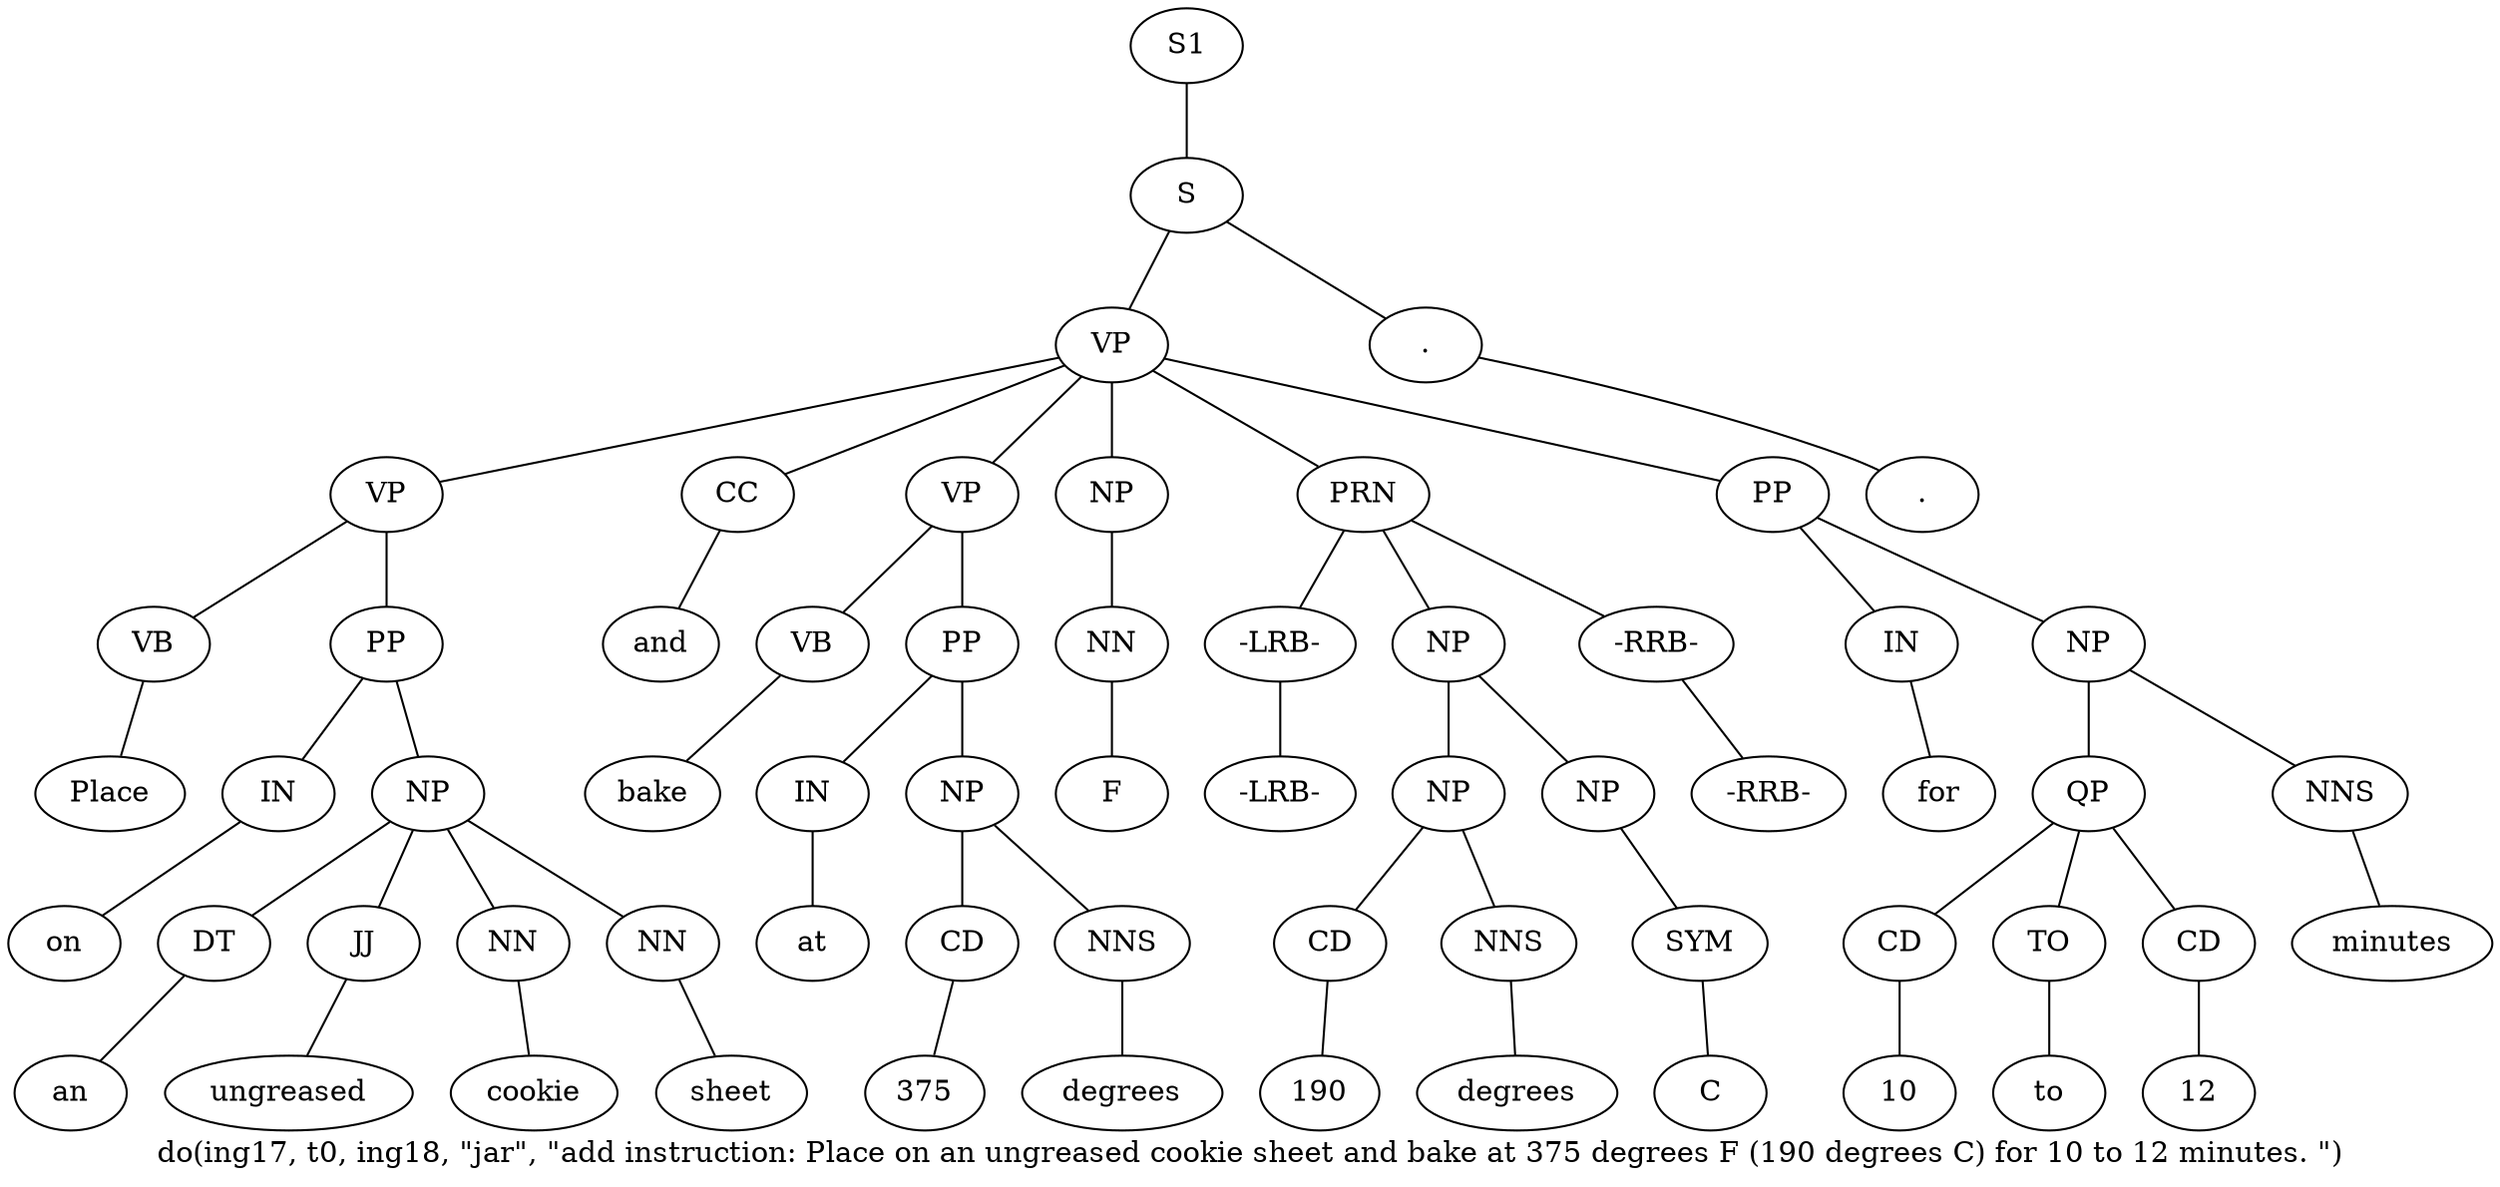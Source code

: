 graph SyntaxGraph {
	label = "do(ing17, t0, ing18, \"jar\", \"add instruction: Place on an ungreased cookie sheet and bake at 375 degrees F (190 degrees C) for 10 to 12 minutes. \")";
	Node0 [label="S1"];
	Node1 [label="S"];
	Node2 [label="VP"];
	Node3 [label="VP"];
	Node4 [label="VB"];
	Node5 [label="Place"];
	Node6 [label="PP"];
	Node7 [label="IN"];
	Node8 [label="on"];
	Node9 [label="NP"];
	Node10 [label="DT"];
	Node11 [label="an"];
	Node12 [label="JJ"];
	Node13 [label="ungreased"];
	Node14 [label="NN"];
	Node15 [label="cookie"];
	Node16 [label="NN"];
	Node17 [label="sheet"];
	Node18 [label="CC"];
	Node19 [label="and"];
	Node20 [label="VP"];
	Node21 [label="VB"];
	Node22 [label="bake"];
	Node23 [label="PP"];
	Node24 [label="IN"];
	Node25 [label="at"];
	Node26 [label="NP"];
	Node27 [label="CD"];
	Node28 [label="375"];
	Node29 [label="NNS"];
	Node30 [label="degrees"];
	Node31 [label="NP"];
	Node32 [label="NN"];
	Node33 [label="F"];
	Node34 [label="PRN"];
	Node35 [label="-LRB-"];
	Node36 [label="-LRB-"];
	Node37 [label="NP"];
	Node38 [label="NP"];
	Node39 [label="CD"];
	Node40 [label="190"];
	Node41 [label="NNS"];
	Node42 [label="degrees"];
	Node43 [label="NP"];
	Node44 [label="SYM"];
	Node45 [label="C"];
	Node46 [label="-RRB-"];
	Node47 [label="-RRB-"];
	Node48 [label="PP"];
	Node49 [label="IN"];
	Node50 [label="for"];
	Node51 [label="NP"];
	Node52 [label="QP"];
	Node53 [label="CD"];
	Node54 [label="10"];
	Node55 [label="TO"];
	Node56 [label="to"];
	Node57 [label="CD"];
	Node58 [label="12"];
	Node59 [label="NNS"];
	Node60 [label="minutes"];
	Node61 [label="."];
	Node62 [label="."];

	Node0 -- Node1;
	Node1 -- Node2;
	Node1 -- Node61;
	Node2 -- Node3;
	Node2 -- Node18;
	Node2 -- Node20;
	Node2 -- Node31;
	Node2 -- Node34;
	Node2 -- Node48;
	Node3 -- Node4;
	Node3 -- Node6;
	Node4 -- Node5;
	Node6 -- Node7;
	Node6 -- Node9;
	Node7 -- Node8;
	Node9 -- Node10;
	Node9 -- Node12;
	Node9 -- Node14;
	Node9 -- Node16;
	Node10 -- Node11;
	Node12 -- Node13;
	Node14 -- Node15;
	Node16 -- Node17;
	Node18 -- Node19;
	Node20 -- Node21;
	Node20 -- Node23;
	Node21 -- Node22;
	Node23 -- Node24;
	Node23 -- Node26;
	Node24 -- Node25;
	Node26 -- Node27;
	Node26 -- Node29;
	Node27 -- Node28;
	Node29 -- Node30;
	Node31 -- Node32;
	Node32 -- Node33;
	Node34 -- Node35;
	Node34 -- Node37;
	Node34 -- Node46;
	Node35 -- Node36;
	Node37 -- Node38;
	Node37 -- Node43;
	Node38 -- Node39;
	Node38 -- Node41;
	Node39 -- Node40;
	Node41 -- Node42;
	Node43 -- Node44;
	Node44 -- Node45;
	Node46 -- Node47;
	Node48 -- Node49;
	Node48 -- Node51;
	Node49 -- Node50;
	Node51 -- Node52;
	Node51 -- Node59;
	Node52 -- Node53;
	Node52 -- Node55;
	Node52 -- Node57;
	Node53 -- Node54;
	Node55 -- Node56;
	Node57 -- Node58;
	Node59 -- Node60;
	Node61 -- Node62;
}